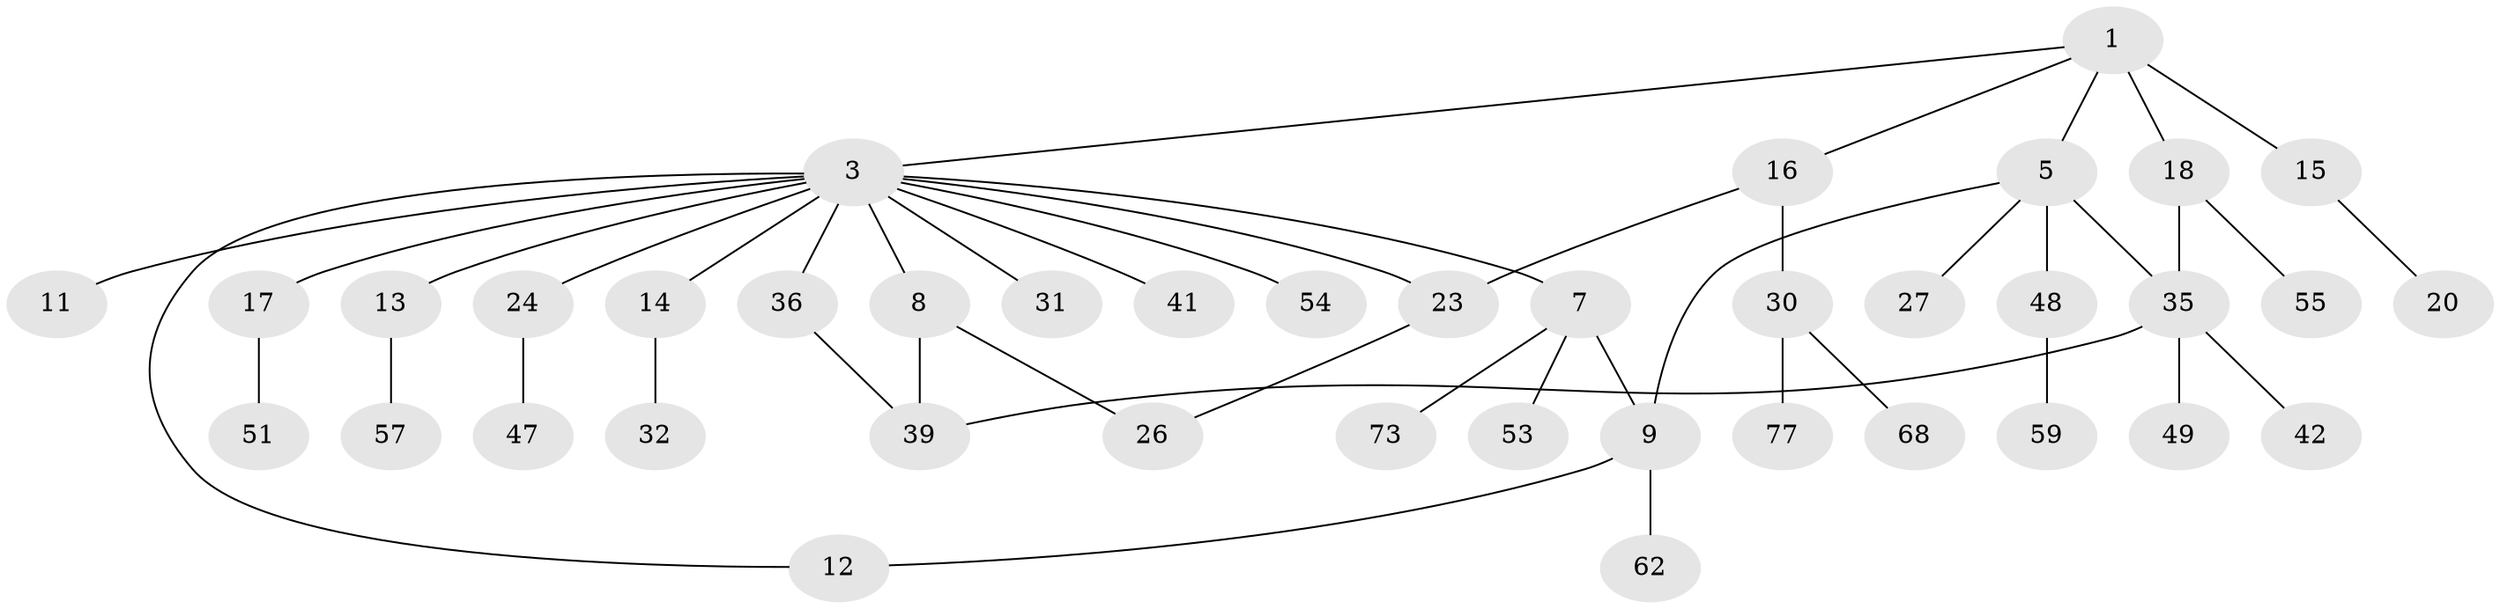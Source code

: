// original degree distribution, {5: 0.075, 4: 0.05, 7: 0.0125, 3: 0.1875, 1: 0.375, 2: 0.3}
// Generated by graph-tools (version 1.1) at 2025/13/03/09/25 04:13:35]
// undirected, 40 vertices, 46 edges
graph export_dot {
graph [start="1"]
  node [color=gray90,style=filled];
  1 [super="+2"];
  3 [super="+10+4"];
  5;
  7 [super="+19+34+33+78"];
  8 [super="+58+56"];
  9 [super="+43+28"];
  11;
  12;
  13 [super="+25"];
  14;
  15 [super="+66"];
  16;
  17 [super="+38"];
  18 [super="+52"];
  20;
  23 [super="+46"];
  24 [super="+80+37"];
  26 [super="+29"];
  27 [super="+40+45"];
  30;
  31;
  32;
  35 [super="+44"];
  36;
  39 [super="+71"];
  41;
  42;
  47;
  48;
  49;
  51;
  53;
  54;
  55;
  57;
  59 [super="+72"];
  62;
  68;
  73 [super="+79+75"];
  77;
  1 -- 5;
  1 -- 15 [weight=2];
  1 -- 16;
  1 -- 18;
  1 -- 3;
  3 -- 13;
  3 -- 24;
  3 -- 17;
  3 -- 36;
  3 -- 7;
  3 -- 8;
  3 -- 41;
  3 -- 11;
  3 -- 12;
  3 -- 14;
  3 -- 54;
  3 -- 31;
  3 -- 23;
  5 -- 9;
  5 -- 27;
  5 -- 35;
  5 -- 48;
  7 -- 73 [weight=2];
  7 -- 53;
  7 -- 9;
  8 -- 26;
  8 -- 39;
  9 -- 12;
  9 -- 62;
  13 -- 57;
  14 -- 32;
  15 -- 20;
  16 -- 23;
  16 -- 30;
  17 -- 51;
  18 -- 35;
  18 -- 55;
  23 -- 26;
  24 -- 47;
  30 -- 68;
  30 -- 77;
  35 -- 42;
  35 -- 49;
  35 -- 39;
  36 -- 39;
  48 -- 59;
}
